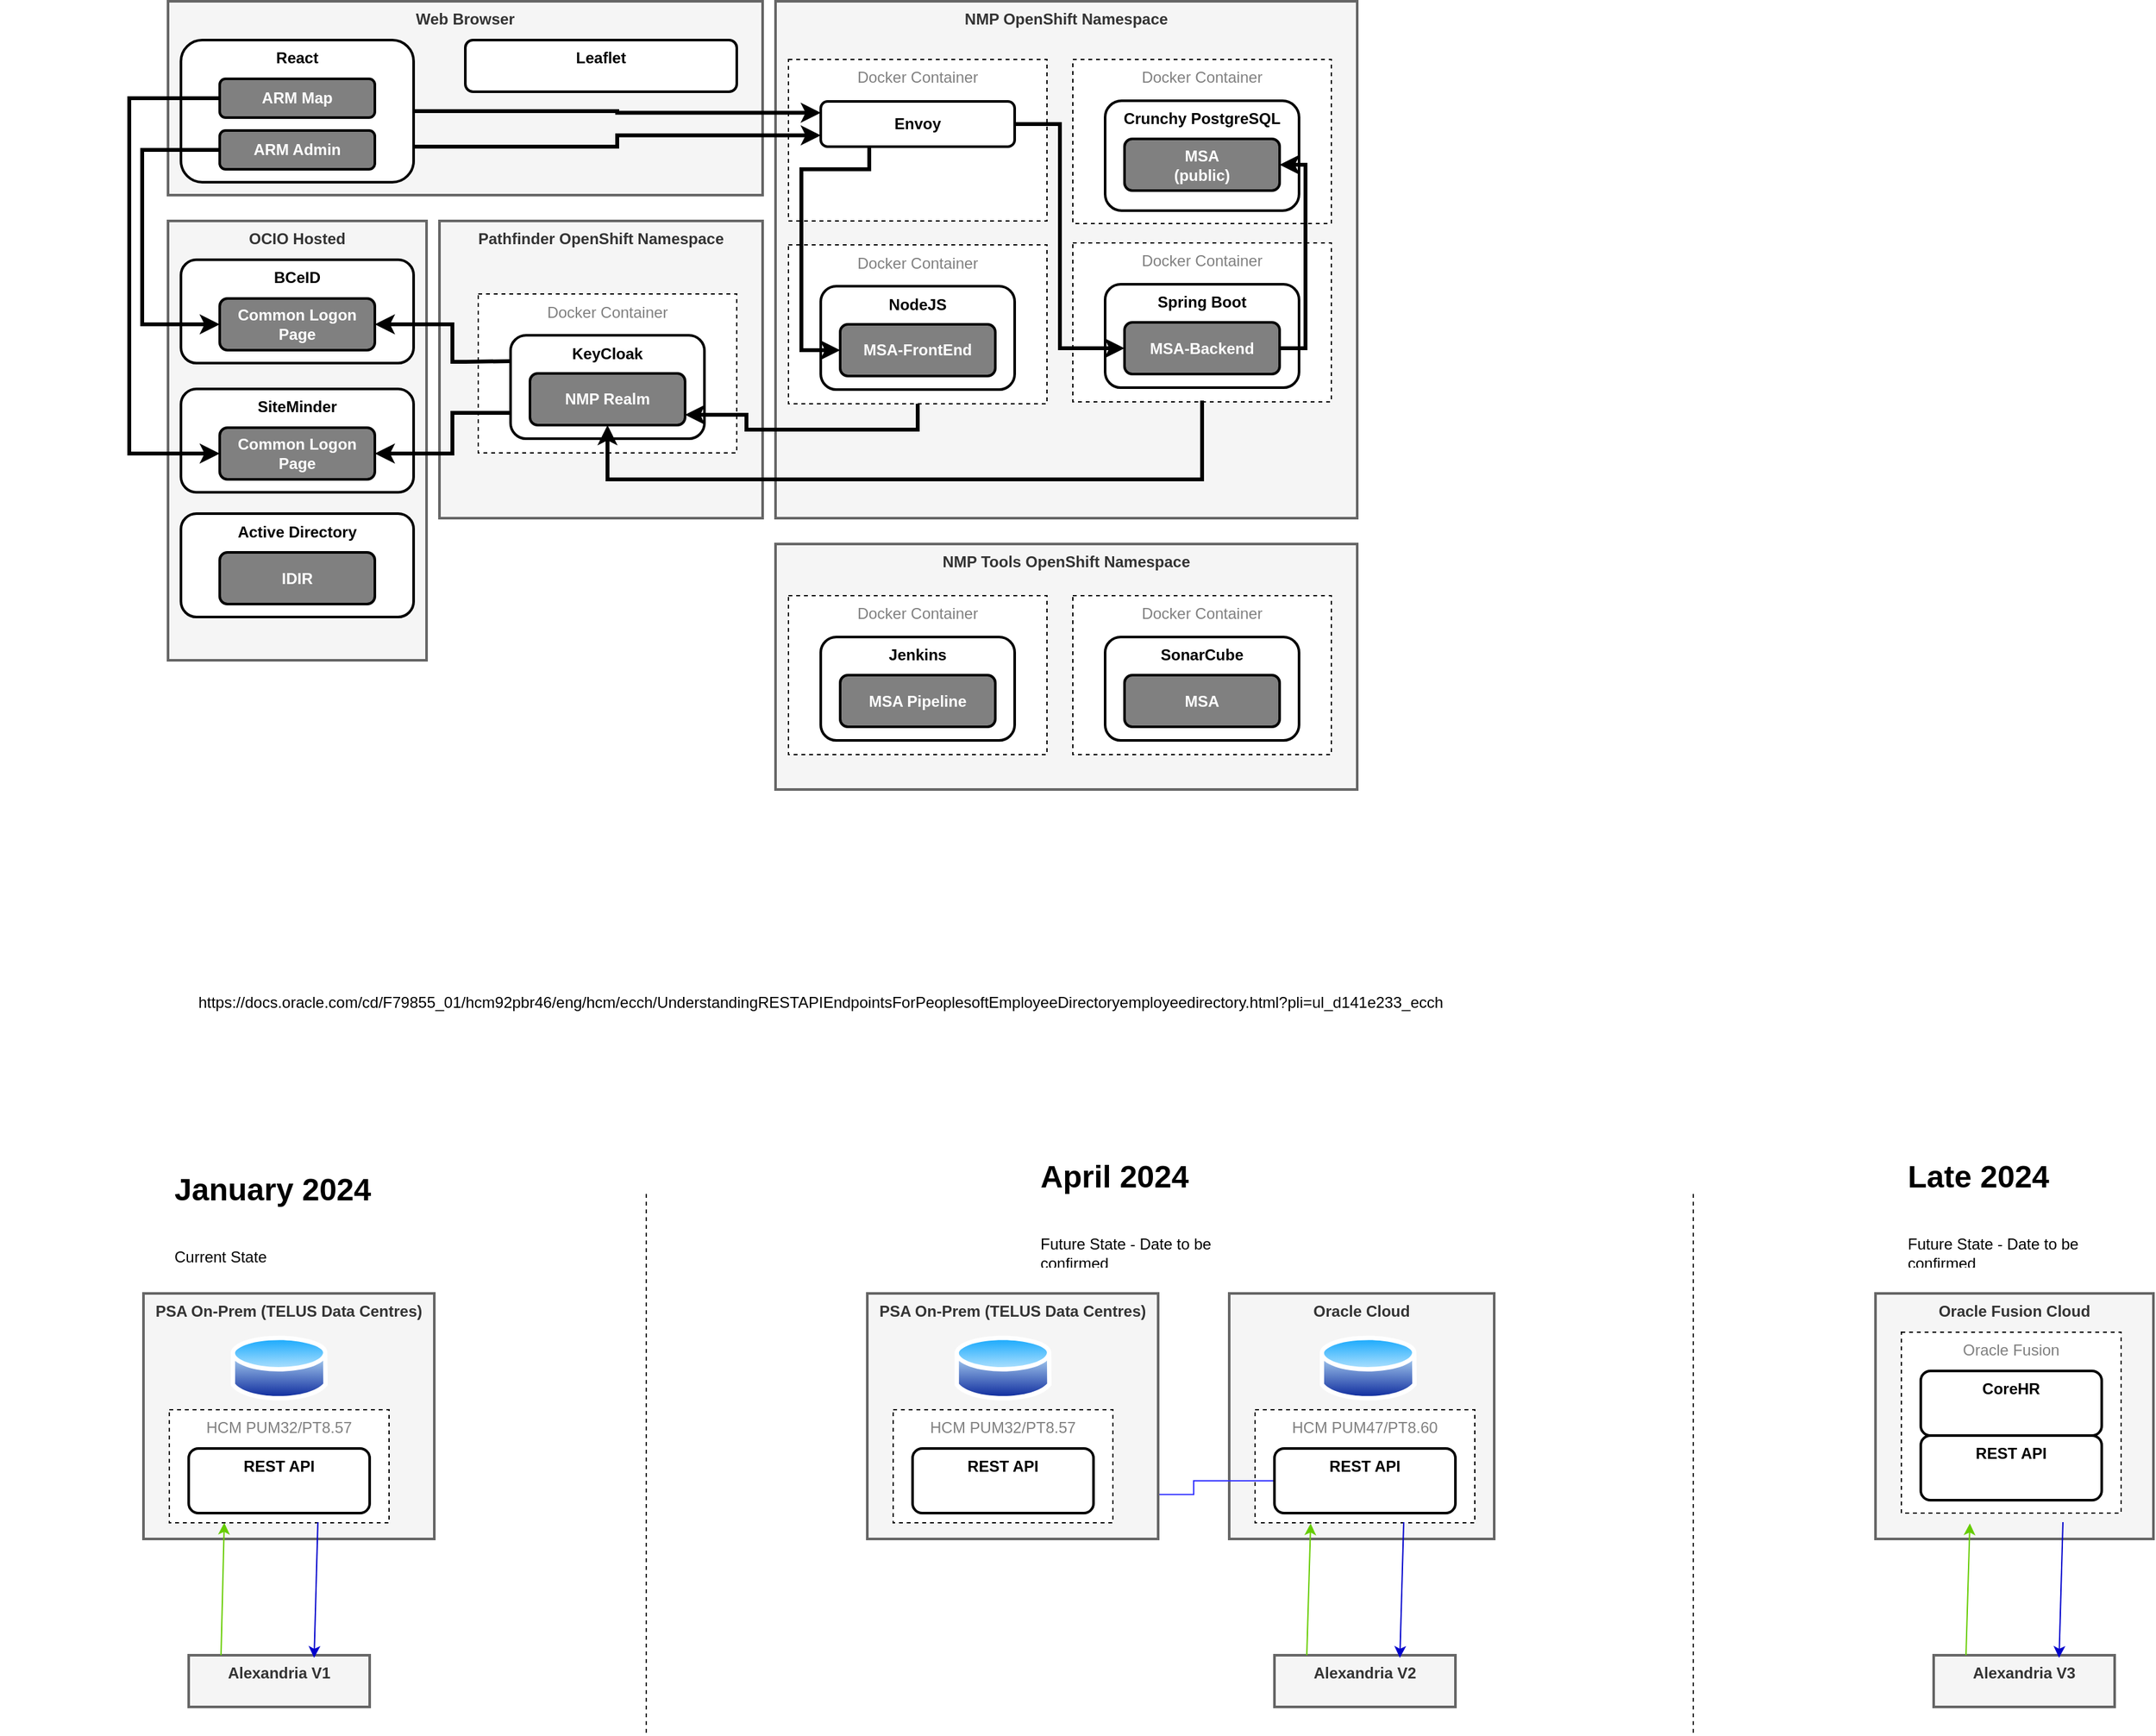 <mxfile version="22.0.3" type="device" pages="2">
  <diagram id="6HLd_mwrC9RvBNphtoS-" name="Architecture Diagram">
    <mxGraphModel dx="1217" dy="875" grid="1" gridSize="10" guides="1" tooltips="1" connect="1" arrows="1" fold="1" page="1" pageScale="1" pageWidth="2339" pageHeight="3300" math="0" shadow="0">
      <root>
        <mxCell id="K_QBuxMU5SZqhzT2xsRf-0" />
        <mxCell id="K_QBuxMU5SZqhzT2xsRf-1" parent="K_QBuxMU5SZqhzT2xsRf-0" />
        <mxCell id="K_QBuxMU5SZqhzT2xsRf-27" value="Pathfinder OpenShift Namespace" style="rounded=0;whiteSpace=wrap;html=1;verticalAlign=top;fillColor=#f5f5f5;strokeColor=#666666;fontColor=#333333;strokeWidth=2;fontStyle=1" parent="K_QBuxMU5SZqhzT2xsRf-1" vertex="1">
          <mxGeometry x="370" y="330" width="250" height="230" as="geometry" />
        </mxCell>
        <mxCell id="K_QBuxMU5SZqhzT2xsRf-2" value="Web Browser" style="rounded=0;whiteSpace=wrap;html=1;verticalAlign=top;fillColor=#f5f5f5;strokeColor=#666666;fontColor=#333333;strokeWidth=2;fontStyle=1" parent="K_QBuxMU5SZqhzT2xsRf-1" vertex="1">
          <mxGeometry x="160" y="160" width="460" height="150" as="geometry" />
        </mxCell>
        <mxCell id="K_QBuxMU5SZqhzT2xsRf-3" value="React" style="rounded=1;whiteSpace=wrap;html=1;strokeWidth=2;verticalAlign=top;fontStyle=1" parent="K_QBuxMU5SZqhzT2xsRf-1" vertex="1">
          <mxGeometry x="170" y="190" width="180" height="110" as="geometry" />
        </mxCell>
        <mxCell id="K_QBuxMU5SZqhzT2xsRf-4" value="ARM Map" style="rounded=1;whiteSpace=wrap;html=1;strokeWidth=2;fillColor=#808080;fontColor=#FFFFFF;fontStyle=1" parent="K_QBuxMU5SZqhzT2xsRf-1" vertex="1">
          <mxGeometry x="200" y="220" width="120" height="30" as="geometry" />
        </mxCell>
        <mxCell id="K_QBuxMU5SZqhzT2xsRf-5" value="ARM Admin" style="rounded=1;whiteSpace=wrap;html=1;strokeWidth=2;fillColor=#808080;fontColor=#FFFFFF;fontStyle=1;" parent="K_QBuxMU5SZqhzT2xsRf-1" vertex="1">
          <mxGeometry x="200" y="260" width="120" height="30" as="geometry" />
        </mxCell>
        <mxCell id="K_QBuxMU5SZqhzT2xsRf-6" value="OCIO Hosted" style="rounded=0;whiteSpace=wrap;html=1;verticalAlign=top;fillColor=#f5f5f5;strokeColor=#666666;fontColor=#333333;strokeWidth=2;fontStyle=1" parent="K_QBuxMU5SZqhzT2xsRf-1" vertex="1">
          <mxGeometry x="160" y="330" width="200" height="340" as="geometry" />
        </mxCell>
        <mxCell id="K_QBuxMU5SZqhzT2xsRf-7" value="SiteMinder" style="rounded=1;whiteSpace=wrap;html=1;strokeWidth=2;verticalAlign=top;fontStyle=1" parent="K_QBuxMU5SZqhzT2xsRf-1" vertex="1">
          <mxGeometry x="170" y="460" width="180" height="80" as="geometry" />
        </mxCell>
        <mxCell id="K_QBuxMU5SZqhzT2xsRf-8" value="Common Logon Page" style="rounded=1;whiteSpace=wrap;html=1;strokeWidth=2;fillColor=#808080;fontColor=#FFFFFF;fontStyle=1" parent="K_QBuxMU5SZqhzT2xsRf-1" vertex="1">
          <mxGeometry x="200" y="490" width="120" height="40" as="geometry" />
        </mxCell>
        <mxCell id="K_QBuxMU5SZqhzT2xsRf-10" value="BCeID" style="rounded=1;whiteSpace=wrap;html=1;strokeWidth=2;verticalAlign=top;fontStyle=1" parent="K_QBuxMU5SZqhzT2xsRf-1" vertex="1">
          <mxGeometry x="170" y="360" width="180" height="80" as="geometry" />
        </mxCell>
        <mxCell id="K_QBuxMU5SZqhzT2xsRf-11" value="Common Logon Page" style="rounded=1;whiteSpace=wrap;html=1;strokeWidth=2;fillColor=#808080;fontColor=#FFFFFF;fontStyle=1" parent="K_QBuxMU5SZqhzT2xsRf-1" vertex="1">
          <mxGeometry x="200" y="390" width="120" height="40" as="geometry" />
        </mxCell>
        <mxCell id="K_QBuxMU5SZqhzT2xsRf-12" style="edgeStyle=orthogonalEdgeStyle;rounded=0;orthogonalLoop=1;jettySize=auto;html=1;startArrow=classic;startFill=1;endArrow=none;endFill=0;fontColor=#FFFFFF;entryX=0;entryY=0.5;entryDx=0;entryDy=0;strokeWidth=3;exitX=0;exitY=0.5;exitDx=0;exitDy=0;" parent="K_QBuxMU5SZqhzT2xsRf-1" source="K_QBuxMU5SZqhzT2xsRf-8" target="K_QBuxMU5SZqhzT2xsRf-4" edge="1">
          <mxGeometry relative="1" as="geometry">
            <mxPoint x="100" y="245" as="targetPoint" />
            <mxPoint x="200" y="410" as="sourcePoint" />
            <Array as="points">
              <mxPoint x="130" y="510" />
              <mxPoint x="130" y="235" />
            </Array>
          </mxGeometry>
        </mxCell>
        <mxCell id="K_QBuxMU5SZqhzT2xsRf-13" style="edgeStyle=orthogonalEdgeStyle;rounded=0;orthogonalLoop=1;jettySize=auto;html=1;startArrow=classic;startFill=1;endArrow=none;endFill=0;fontColor=#FFFFFF;strokeWidth=3;exitX=0;exitY=0.5;exitDx=0;exitDy=0;" parent="K_QBuxMU5SZqhzT2xsRf-1" source="K_QBuxMU5SZqhzT2xsRf-11" edge="1">
          <mxGeometry relative="1" as="geometry">
            <mxPoint x="200" y="275" as="targetPoint" />
            <mxPoint x="210" y="420" as="sourcePoint" />
            <Array as="points">
              <mxPoint x="140" y="410" />
              <mxPoint x="140" y="275" />
            </Array>
          </mxGeometry>
        </mxCell>
        <mxCell id="K_QBuxMU5SZqhzT2xsRf-16" value="NMP OpenShift Namespace" style="rounded=0;whiteSpace=wrap;html=1;verticalAlign=top;fillColor=#f5f5f5;strokeColor=#666666;fontColor=#333333;strokeWidth=2;fontStyle=1" parent="K_QBuxMU5SZqhzT2xsRf-1" vertex="1">
          <mxGeometry x="630" y="160" width="450" height="400" as="geometry" />
        </mxCell>
        <mxCell id="K_QBuxMU5SZqhzT2xsRf-20" value="Docker Container" style="rounded=0;whiteSpace=wrap;html=1;strokeWidth=1;fillColor=#FFFFFF;fontColor=#808080;dashed=1;verticalAlign=top;" parent="K_QBuxMU5SZqhzT2xsRf-1" vertex="1">
          <mxGeometry x="640" y="205" width="200" height="125" as="geometry" />
        </mxCell>
        <mxCell id="K_QBuxMU5SZqhzT2xsRf-21" value="Envoy" style="rounded=1;whiteSpace=wrap;html=1;strokeWidth=2;verticalAlign=middle;fontStyle=1" parent="K_QBuxMU5SZqhzT2xsRf-1" vertex="1">
          <mxGeometry x="665" y="237.5" width="150" height="35" as="geometry" />
        </mxCell>
        <mxCell id="K_QBuxMU5SZqhzT2xsRf-22" style="edgeStyle=orthogonalEdgeStyle;rounded=0;orthogonalLoop=1;jettySize=auto;html=1;startArrow=classic;startFill=1;endArrow=none;endFill=0;fontColor=#FFFFFF;strokeWidth=3;exitX=0;exitY=0.25;exitDx=0;exitDy=0;" parent="K_QBuxMU5SZqhzT2xsRf-1" source="K_QBuxMU5SZqhzT2xsRf-21" target="K_QBuxMU5SZqhzT2xsRf-3" edge="1">
          <mxGeometry relative="1" as="geometry">
            <mxPoint x="600" y="246" as="targetPoint" />
            <mxPoint x="210" y="519.667" as="sourcePoint" />
          </mxGeometry>
        </mxCell>
        <mxCell id="K_QBuxMU5SZqhzT2xsRf-23" style="edgeStyle=orthogonalEdgeStyle;rounded=0;orthogonalLoop=1;jettySize=auto;html=1;startArrow=classic;startFill=1;endArrow=none;endFill=0;fontColor=#FFFFFF;strokeWidth=3;exitX=0;exitY=0.75;exitDx=0;exitDy=0;entryX=1;entryY=0.75;entryDx=0;entryDy=0;" parent="K_QBuxMU5SZqhzT2xsRf-1" source="K_QBuxMU5SZqhzT2xsRf-21" target="K_QBuxMU5SZqhzT2xsRf-3" edge="1">
          <mxGeometry relative="1" as="geometry">
            <mxPoint x="329.69" y="244.759" as="targetPoint" />
            <mxPoint x="424.862" y="255.103" as="sourcePoint" />
          </mxGeometry>
        </mxCell>
        <mxCell id="K_QBuxMU5SZqhzT2xsRf-24" value="Docker Container" style="rounded=0;whiteSpace=wrap;html=1;strokeWidth=1;fillColor=#FFFFFF;fontColor=#808080;dashed=1;verticalAlign=top;" parent="K_QBuxMU5SZqhzT2xsRf-1" vertex="1">
          <mxGeometry x="400" y="386.5" width="200" height="123" as="geometry" />
        </mxCell>
        <mxCell id="K_QBuxMU5SZqhzT2xsRf-25" value="KeyCloak" style="rounded=1;whiteSpace=wrap;html=1;strokeWidth=2;verticalAlign=top;fontStyle=1" parent="K_QBuxMU5SZqhzT2xsRf-1" vertex="1">
          <mxGeometry x="425" y="418.5" width="150" height="80" as="geometry" />
        </mxCell>
        <mxCell id="K_QBuxMU5SZqhzT2xsRf-26" style="edgeStyle=orthogonalEdgeStyle;rounded=0;orthogonalLoop=1;jettySize=auto;html=1;startArrow=classic;startFill=1;endArrow=none;endFill=0;fontColor=#FFFFFF;entryX=0;entryY=0.75;entryDx=0;entryDy=0;strokeWidth=3;exitX=1;exitY=0.5;exitDx=0;exitDy=0;" parent="K_QBuxMU5SZqhzT2xsRf-1" source="K_QBuxMU5SZqhzT2xsRf-8" target="K_QBuxMU5SZqhzT2xsRf-25" edge="1">
          <mxGeometry relative="1" as="geometry">
            <mxPoint x="330" y="284.667" as="targetPoint" />
            <mxPoint x="425" y="273.833" as="sourcePoint" />
            <Array as="points">
              <mxPoint x="380" y="510" />
              <mxPoint x="380" y="479" />
            </Array>
          </mxGeometry>
        </mxCell>
        <mxCell id="K_QBuxMU5SZqhzT2xsRf-28" style="edgeStyle=orthogonalEdgeStyle;rounded=0;orthogonalLoop=1;jettySize=auto;html=1;startArrow=classic;startFill=1;endArrow=none;endFill=0;fontColor=#FFFFFF;entryX=0;entryY=0.25;entryDx=0;entryDy=0;strokeWidth=3;exitX=1;exitY=0.5;exitDx=0;exitDy=0;" parent="K_QBuxMU5SZqhzT2xsRf-1" source="K_QBuxMU5SZqhzT2xsRf-11" target="K_QBuxMU5SZqhzT2xsRf-25" edge="1">
          <mxGeometry relative="1" as="geometry">
            <mxPoint x="435" y="476.222" as="targetPoint" />
            <mxPoint x="330" y="520.111" as="sourcePoint" />
            <Array as="points">
              <mxPoint x="380" y="410" />
              <mxPoint x="380" y="439" />
              <mxPoint x="390" y="439" />
            </Array>
          </mxGeometry>
        </mxCell>
        <mxCell id="K_QBuxMU5SZqhzT2xsRf-29" value="NMP Realm" style="rounded=1;whiteSpace=wrap;html=1;strokeWidth=2;fillColor=#808080;fontColor=#FFFFFF;fontStyle=1" parent="K_QBuxMU5SZqhzT2xsRf-1" vertex="1">
          <mxGeometry x="440" y="448" width="120" height="40" as="geometry" />
        </mxCell>
        <mxCell id="aTq_rxurhhqoBLeHw6l6-2" style="edgeStyle=orthogonalEdgeStyle;rounded=0;orthogonalLoop=1;jettySize=auto;html=1;startArrow=classic;startFill=1;endArrow=none;endFill=0;strokeWidth=3;fontColor=#FFFFFF;exitX=0.9;exitY=0.769;exitDx=0;exitDy=0;exitPerimeter=0;entryX=0.5;entryY=1;entryDx=0;entryDy=0;" parent="K_QBuxMU5SZqhzT2xsRf-1" source="K_QBuxMU5SZqhzT2xsRf-25" target="K_QBuxMU5SZqhzT2xsRf-32" edge="1">
          <mxGeometry relative="1" as="geometry">
            <mxPoint x="740" y="490" as="targetPoint" />
            <Array as="points" />
          </mxGeometry>
        </mxCell>
        <mxCell id="K_QBuxMU5SZqhzT2xsRf-32" value="Docker Container" style="rounded=0;whiteSpace=wrap;html=1;strokeWidth=1;fillColor=#FFFFFF;fontColor=#808080;dashed=1;verticalAlign=top;" parent="K_QBuxMU5SZqhzT2xsRf-1" vertex="1">
          <mxGeometry x="640" y="348.5" width="200" height="123" as="geometry" />
        </mxCell>
        <mxCell id="K_QBuxMU5SZqhzT2xsRf-33" value="NodeJS" style="rounded=1;whiteSpace=wrap;html=1;strokeWidth=2;verticalAlign=top;fontStyle=1" parent="K_QBuxMU5SZqhzT2xsRf-1" vertex="1">
          <mxGeometry x="665" y="380.5" width="150" height="80" as="geometry" />
        </mxCell>
        <mxCell id="K_QBuxMU5SZqhzT2xsRf-34" value="MSA-FrontEnd" style="rounded=1;whiteSpace=wrap;html=1;strokeWidth=2;fillColor=#808080;fontColor=#FFFFFF;fontStyle=1" parent="K_QBuxMU5SZqhzT2xsRf-1" vertex="1">
          <mxGeometry x="680" y="410" width="120" height="40" as="geometry" />
        </mxCell>
        <mxCell id="K_QBuxMU5SZqhzT2xsRf-35" style="edgeStyle=orthogonalEdgeStyle;rounded=0;orthogonalLoop=1;jettySize=auto;html=1;startArrow=classic;startFill=1;endArrow=none;endFill=0;fontColor=#FFFFFF;entryX=0.25;entryY=1;entryDx=0;entryDy=0;strokeWidth=3;exitX=0;exitY=0.5;exitDx=0;exitDy=0;" parent="K_QBuxMU5SZqhzT2xsRf-1" source="K_QBuxMU5SZqhzT2xsRf-34" target="K_QBuxMU5SZqhzT2xsRf-21" edge="1">
          <mxGeometry relative="1" as="geometry">
            <mxPoint x="330" y="285" as="targetPoint" />
            <mxPoint x="675" y="274" as="sourcePoint" />
            <Array as="points">
              <mxPoint x="650" y="430" />
              <mxPoint x="650" y="290" />
              <mxPoint x="702" y="290" />
            </Array>
          </mxGeometry>
        </mxCell>
        <mxCell id="K_QBuxMU5SZqhzT2xsRf-45" value="Docker Container" style="rounded=0;whiteSpace=wrap;html=1;strokeWidth=1;fillColor=#FFFFFF;fontColor=#808080;dashed=1;verticalAlign=top;" parent="K_QBuxMU5SZqhzT2xsRf-1" vertex="1">
          <mxGeometry x="860" y="347" width="200" height="123" as="geometry" />
        </mxCell>
        <mxCell id="K_QBuxMU5SZqhzT2xsRf-46" value="Spring Boot" style="rounded=1;whiteSpace=wrap;html=1;strokeWidth=2;verticalAlign=top;fontStyle=1" parent="K_QBuxMU5SZqhzT2xsRf-1" vertex="1">
          <mxGeometry x="885" y="379" width="150" height="80" as="geometry" />
        </mxCell>
        <mxCell id="K_QBuxMU5SZqhzT2xsRf-47" value="MSA-Backend" style="rounded=1;whiteSpace=wrap;html=1;strokeWidth=2;fillColor=#808080;fontColor=#FFFFFF;fontStyle=1" parent="K_QBuxMU5SZqhzT2xsRf-1" vertex="1">
          <mxGeometry x="900" y="408.5" width="120" height="40" as="geometry" />
        </mxCell>
        <mxCell id="K_QBuxMU5SZqhzT2xsRf-49" style="edgeStyle=orthogonalEdgeStyle;rounded=0;orthogonalLoop=1;jettySize=auto;html=1;startArrow=classic;startFill=1;endArrow=none;endFill=0;fontColor=#FFFFFF;entryX=1;entryY=0.5;entryDx=0;entryDy=0;strokeWidth=3;exitX=0;exitY=0.5;exitDx=0;exitDy=0;" parent="K_QBuxMU5SZqhzT2xsRf-1" source="K_QBuxMU5SZqhzT2xsRf-47" target="K_QBuxMU5SZqhzT2xsRf-21" edge="1">
          <mxGeometry relative="1" as="geometry">
            <mxPoint x="825" y="264.667" as="targetPoint" />
            <mxPoint x="910" y="579.667" as="sourcePoint" />
            <Array as="points">
              <mxPoint x="850" y="429" />
              <mxPoint x="850" y="255" />
            </Array>
          </mxGeometry>
        </mxCell>
        <mxCell id="K_QBuxMU5SZqhzT2xsRf-51" value="Docker Container" style="rounded=0;whiteSpace=wrap;html=1;strokeWidth=1;fillColor=#FFFFFF;fontColor=#808080;dashed=1;verticalAlign=top;" parent="K_QBuxMU5SZqhzT2xsRf-1" vertex="1">
          <mxGeometry x="860" y="205" width="200" height="127" as="geometry" />
        </mxCell>
        <mxCell id="K_QBuxMU5SZqhzT2xsRf-52" value="Crunchy PostgreSQL" style="rounded=1;whiteSpace=wrap;html=1;strokeWidth=2;verticalAlign=top;fontStyle=1" parent="K_QBuxMU5SZqhzT2xsRf-1" vertex="1">
          <mxGeometry x="885" y="237" width="150" height="85" as="geometry" />
        </mxCell>
        <mxCell id="K_QBuxMU5SZqhzT2xsRf-53" value="MSA&lt;br&gt;(public)" style="rounded=1;whiteSpace=wrap;html=1;strokeWidth=2;fillColor=#808080;fontColor=#FFFFFF;fontStyle=1" parent="K_QBuxMU5SZqhzT2xsRf-1" vertex="1">
          <mxGeometry x="900" y="266.5" width="120" height="40" as="geometry" />
        </mxCell>
        <mxCell id="K_QBuxMU5SZqhzT2xsRf-61" style="rounded=0;orthogonalLoop=1;jettySize=auto;html=1;startArrow=classic;startFill=1;endArrow=none;endFill=0;fontColor=#FFFFFF;entryX=1;entryY=0.5;entryDx=0;entryDy=0;strokeWidth=3;edgeStyle=orthogonalEdgeStyle;exitX=1;exitY=0.5;exitDx=0;exitDy=0;" parent="K_QBuxMU5SZqhzT2xsRf-1" source="K_QBuxMU5SZqhzT2xsRf-53" target="K_QBuxMU5SZqhzT2xsRf-47" edge="1">
          <mxGeometry relative="1" as="geometry">
            <mxPoint x="1030.143" y="296.571" as="targetPoint" />
            <mxPoint x="1120" y="514" as="sourcePoint" />
          </mxGeometry>
        </mxCell>
        <mxCell id="K_QBuxMU5SZqhzT2xsRf-102" value="Active Directory" style="rounded=1;whiteSpace=wrap;html=1;strokeWidth=2;verticalAlign=top;fontStyle=1" parent="K_QBuxMU5SZqhzT2xsRf-1" vertex="1">
          <mxGeometry x="170" y="556.5" width="180" height="80" as="geometry" />
        </mxCell>
        <mxCell id="K_QBuxMU5SZqhzT2xsRf-103" value="IDIR" style="rounded=1;whiteSpace=wrap;html=1;strokeWidth=2;fillColor=#808080;fontColor=#FFFFFF;fontStyle=1" parent="K_QBuxMU5SZqhzT2xsRf-1" vertex="1">
          <mxGeometry x="200" y="586.5" width="120" height="40" as="geometry" />
        </mxCell>
        <mxCell id="K_QBuxMU5SZqhzT2xsRf-111" value="NMP Tools OpenShift Namespace" style="rounded=0;whiteSpace=wrap;html=1;verticalAlign=top;fillColor=#f5f5f5;strokeColor=#666666;fontColor=#333333;strokeWidth=2;fontStyle=1" parent="K_QBuxMU5SZqhzT2xsRf-1" vertex="1">
          <mxGeometry x="630" y="580" width="450" height="190" as="geometry" />
        </mxCell>
        <mxCell id="K_QBuxMU5SZqhzT2xsRf-112" value="Docker Container" style="rounded=0;whiteSpace=wrap;html=1;strokeWidth=1;fillColor=#FFFFFF;fontColor=#808080;dashed=1;verticalAlign=top;" parent="K_QBuxMU5SZqhzT2xsRf-1" vertex="1">
          <mxGeometry x="640" y="620" width="200" height="123" as="geometry" />
        </mxCell>
        <mxCell id="K_QBuxMU5SZqhzT2xsRf-113" value="Jenkins" style="rounded=1;whiteSpace=wrap;html=1;strokeWidth=2;verticalAlign=top;fontStyle=1" parent="K_QBuxMU5SZqhzT2xsRf-1" vertex="1">
          <mxGeometry x="665" y="652" width="150" height="80" as="geometry" />
        </mxCell>
        <mxCell id="K_QBuxMU5SZqhzT2xsRf-114" value="MSA Pipeline" style="rounded=1;whiteSpace=wrap;html=1;strokeWidth=2;fillColor=#808080;fontColor=#FFFFFF;fontStyle=1" parent="K_QBuxMU5SZqhzT2xsRf-1" vertex="1">
          <mxGeometry x="680" y="681.5" width="120" height="40" as="geometry" />
        </mxCell>
        <mxCell id="K_QBuxMU5SZqhzT2xsRf-115" value="Docker Container" style="rounded=0;whiteSpace=wrap;html=1;strokeWidth=1;fillColor=#FFFFFF;fontColor=#808080;dashed=1;verticalAlign=top;" parent="K_QBuxMU5SZqhzT2xsRf-1" vertex="1">
          <mxGeometry x="860" y="620" width="200" height="123" as="geometry" />
        </mxCell>
        <mxCell id="K_QBuxMU5SZqhzT2xsRf-116" value="SonarCube" style="rounded=1;whiteSpace=wrap;html=1;strokeWidth=2;verticalAlign=top;fontStyle=1" parent="K_QBuxMU5SZqhzT2xsRf-1" vertex="1">
          <mxGeometry x="885" y="652" width="150" height="80" as="geometry" />
        </mxCell>
        <mxCell id="K_QBuxMU5SZqhzT2xsRf-117" value="MSA" style="rounded=1;whiteSpace=wrap;html=1;strokeWidth=2;fillColor=#808080;fontColor=#FFFFFF;fontStyle=1" parent="K_QBuxMU5SZqhzT2xsRf-1" vertex="1">
          <mxGeometry x="900" y="681.5" width="120" height="40" as="geometry" />
        </mxCell>
        <mxCell id="K_QBuxMU5SZqhzT2xsRf-127" style="edgeStyle=orthogonalEdgeStyle;rounded=0;orthogonalLoop=1;jettySize=auto;html=1;startArrow=classic;startFill=1;endArrow=none;endFill=0;fontColor=#FFFFFF;strokeWidth=3;exitX=0.5;exitY=1;exitDx=0;exitDy=0;" parent="K_QBuxMU5SZqhzT2xsRf-1" source="K_QBuxMU5SZqhzT2xsRf-29" edge="1">
          <mxGeometry relative="1" as="geometry">
            <mxPoint x="960" y="469" as="targetPoint" />
            <mxPoint x="690.429" y="440.286" as="sourcePoint" />
            <Array as="points">
              <mxPoint x="500" y="530" />
              <mxPoint x="960" y="530" />
            </Array>
          </mxGeometry>
        </mxCell>
        <mxCell id="H0808T7LbgmQlt8iYk5f-0" value="PSA On-Prem (TELUS Data Centres)" style="rounded=0;whiteSpace=wrap;html=1;verticalAlign=top;fillColor=#f5f5f5;strokeColor=#666666;fontColor=#333333;strokeWidth=2;fontStyle=1" parent="K_QBuxMU5SZqhzT2xsRf-1" vertex="1">
          <mxGeometry x="141" y="1160" width="225" height="190" as="geometry" />
        </mxCell>
        <mxCell id="ur1oqbzwGykv04NxZ4R9-0" value="Leaflet" style="rounded=1;whiteSpace=wrap;html=1;strokeWidth=2;verticalAlign=top;fontStyle=1" parent="K_QBuxMU5SZqhzT2xsRf-1" vertex="1">
          <mxGeometry x="390" y="190" width="210" height="40" as="geometry" />
        </mxCell>
        <mxCell id="H0808T7LbgmQlt8iYk5f-2" value="HCM&amp;nbsp;PUM32/PT8.57" style="rounded=0;whiteSpace=wrap;html=1;strokeWidth=1;fillColor=#FFFFFF;fontColor=#808080;dashed=1;verticalAlign=top;" parent="K_QBuxMU5SZqhzT2xsRf-1" vertex="1">
          <mxGeometry x="161" y="1250" width="170" height="87.5" as="geometry" />
        </mxCell>
        <mxCell id="H0808T7LbgmQlt8iYk5f-1" value="REST API" style="rounded=1;whiteSpace=wrap;html=1;strokeWidth=2;verticalAlign=top;fontStyle=1" parent="K_QBuxMU5SZqhzT2xsRf-1" vertex="1">
          <mxGeometry x="176" y="1280" width="140" height="50" as="geometry" />
        </mxCell>
        <mxCell id="H0808T7LbgmQlt8iYk5f-3" value="Oracle Cloud" style="rounded=0;whiteSpace=wrap;html=1;verticalAlign=top;fillColor=#f5f5f5;strokeColor=#666666;fontColor=#333333;strokeWidth=2;fontStyle=1" parent="K_QBuxMU5SZqhzT2xsRf-1" vertex="1">
          <mxGeometry x="981" y="1160" width="205" height="190" as="geometry" />
        </mxCell>
        <mxCell id="H0808T7LbgmQlt8iYk5f-4" value="HCM PUM47/PT8.60" style="rounded=0;whiteSpace=wrap;html=1;strokeWidth=1;fillColor=#FFFFFF;fontColor=#808080;dashed=1;verticalAlign=top;" parent="K_QBuxMU5SZqhzT2xsRf-1" vertex="1">
          <mxGeometry x="1001" y="1250" width="170" height="87.5" as="geometry" />
        </mxCell>
        <mxCell id="83dbfklEoPL2HC-YHvik-24" style="edgeStyle=orthogonalEdgeStyle;rounded=0;orthogonalLoop=1;jettySize=auto;html=1;entryX=1;entryY=0.75;entryDx=0;entryDy=0;strokeColor=#3333FF;" parent="K_QBuxMU5SZqhzT2xsRf-1" source="H0808T7LbgmQlt8iYk5f-5" target="83dbfklEoPL2HC-YHvik-21" edge="1">
          <mxGeometry relative="1" as="geometry" />
        </mxCell>
        <mxCell id="H0808T7LbgmQlt8iYk5f-5" value="REST API" style="rounded=1;whiteSpace=wrap;html=1;strokeWidth=2;verticalAlign=top;fontStyle=1" parent="K_QBuxMU5SZqhzT2xsRf-1" vertex="1">
          <mxGeometry x="1016" y="1280" width="140" height="50" as="geometry" />
        </mxCell>
        <mxCell id="H0808T7LbgmQlt8iYk5f-6" value="Oracle Fusion Cloud" style="rounded=0;whiteSpace=wrap;html=1;verticalAlign=top;fillColor=#f5f5f5;strokeColor=#666666;fontColor=#333333;strokeWidth=2;fontStyle=1" parent="K_QBuxMU5SZqhzT2xsRf-1" vertex="1">
          <mxGeometry x="1481" y="1160" width="215" height="190" as="geometry" />
        </mxCell>
        <mxCell id="H0808T7LbgmQlt8iYk5f-7" value="Oracle Fusion" style="rounded=0;whiteSpace=wrap;html=1;strokeWidth=1;fillColor=#FFFFFF;fontColor=#808080;dashed=1;verticalAlign=top;" parent="K_QBuxMU5SZqhzT2xsRf-1" vertex="1">
          <mxGeometry x="1501" y="1190" width="170" height="140" as="geometry" />
        </mxCell>
        <mxCell id="H0808T7LbgmQlt8iYk5f-8" value="CoreHR" style="rounded=1;whiteSpace=wrap;html=1;strokeWidth=2;verticalAlign=top;fontStyle=1" parent="K_QBuxMU5SZqhzT2xsRf-1" vertex="1">
          <mxGeometry x="1516" y="1220" width="140" height="50" as="geometry" />
        </mxCell>
        <mxCell id="H0808T7LbgmQlt8iYk5f-9" value="https://docs.oracle.com/cd/F79855_01/hcm92pbr46/eng/hcm/ecch/UnderstandingRESTAPIEndpointsForPeoplesoftEmployeeDirectoryemployeedirectory.html?pli=ul_d141e233_ecch" style="text;html=1;strokeColor=none;fillColor=none;align=center;verticalAlign=middle;whiteSpace=wrap;rounded=0;" parent="K_QBuxMU5SZqhzT2xsRf-1" vertex="1">
          <mxGeometry x="30" y="920" width="1270" height="30" as="geometry" />
        </mxCell>
        <mxCell id="83dbfklEoPL2HC-YHvik-0" value="Alexandria V1" style="rounded=0;whiteSpace=wrap;html=1;verticalAlign=top;fillColor=#f5f5f5;strokeColor=#666666;fontColor=#333333;strokeWidth=2;fontStyle=1" parent="K_QBuxMU5SZqhzT2xsRf-1" vertex="1">
          <mxGeometry x="176" y="1440" width="140" height="40" as="geometry" />
        </mxCell>
        <mxCell id="83dbfklEoPL2HC-YHvik-2" value="" style="endArrow=classic;html=1;rounded=0;entryX=0.25;entryY=1;entryDx=0;entryDy=0;strokeColor=#66CC00;" parent="K_QBuxMU5SZqhzT2xsRf-1" target="H0808T7LbgmQlt8iYk5f-2" edge="1">
          <mxGeometry width="50" height="50" relative="1" as="geometry">
            <mxPoint x="201" y="1440" as="sourcePoint" />
            <mxPoint x="251" y="1390" as="targetPoint" />
          </mxGeometry>
        </mxCell>
        <mxCell id="83dbfklEoPL2HC-YHvik-3" value="" style="image;aspect=fixed;perimeter=ellipsePerimeter;html=1;align=center;shadow=0;dashed=0;spacingTop=3;image=img/lib/active_directory/database.svg;" parent="K_QBuxMU5SZqhzT2xsRf-1" vertex="1">
          <mxGeometry x="208.5" y="1190" width="75" height="55.5" as="geometry" />
        </mxCell>
        <mxCell id="83dbfklEoPL2HC-YHvik-4" value="" style="endArrow=classic;html=1;rounded=0;exitX=0.676;exitY=0.994;exitDx=0;exitDy=0;exitPerimeter=0;entryX=0.693;entryY=0.05;entryDx=0;entryDy=0;entryPerimeter=0;strokeColor=#0000CC;" parent="K_QBuxMU5SZqhzT2xsRf-1" source="H0808T7LbgmQlt8iYk5f-2" target="83dbfklEoPL2HC-YHvik-0" edge="1">
          <mxGeometry width="50" height="50" relative="1" as="geometry">
            <mxPoint x="576" y="1350" as="sourcePoint" />
            <mxPoint x="626" y="1300" as="targetPoint" />
          </mxGeometry>
        </mxCell>
        <mxCell id="83dbfklEoPL2HC-YHvik-5" value="" style="image;aspect=fixed;perimeter=ellipsePerimeter;html=1;align=center;shadow=0;dashed=0;spacingTop=3;image=img/lib/active_directory/database.svg;" parent="K_QBuxMU5SZqhzT2xsRf-1" vertex="1">
          <mxGeometry x="1051" y="1190" width="75" height="55.5" as="geometry" />
        </mxCell>
        <mxCell id="83dbfklEoPL2HC-YHvik-6" value="REST API" style="rounded=1;whiteSpace=wrap;html=1;strokeWidth=2;verticalAlign=top;fontStyle=1" parent="K_QBuxMU5SZqhzT2xsRf-1" vertex="1">
          <mxGeometry x="1516" y="1270" width="140" height="50" as="geometry" />
        </mxCell>
        <mxCell id="83dbfklEoPL2HC-YHvik-7" value="&lt;h1&gt;April 2024&lt;/h1&gt;&lt;div&gt;&lt;br&gt;&lt;/div&gt;&lt;div&gt;Future State - Date to be confirmed&lt;/div&gt;" style="text;html=1;strokeColor=none;fillColor=none;spacing=5;spacingTop=-20;whiteSpace=wrap;overflow=hidden;rounded=0;" parent="K_QBuxMU5SZqhzT2xsRf-1" vertex="1">
          <mxGeometry x="830" y="1050" width="170" height="90" as="geometry" />
        </mxCell>
        <mxCell id="83dbfklEoPL2HC-YHvik-8" value="&lt;h1&gt;January 2024&lt;/h1&gt;&lt;div&gt;&lt;br&gt;&lt;/div&gt;&lt;div&gt;Current State&lt;/div&gt;" style="text;html=1;strokeColor=none;fillColor=none;spacing=5;spacingTop=-20;whiteSpace=wrap;overflow=hidden;rounded=0;" parent="K_QBuxMU5SZqhzT2xsRf-1" vertex="1">
          <mxGeometry x="160" y="1060" width="170" height="90" as="geometry" />
        </mxCell>
        <mxCell id="83dbfklEoPL2HC-YHvik-9" value="&lt;h1&gt;Late 2024&lt;/h1&gt;&lt;div&gt;&lt;br&gt;&lt;/div&gt;&lt;div&gt;Future State - Date to be confirmed&lt;/div&gt;" style="text;html=1;strokeColor=none;fillColor=none;spacing=5;spacingTop=-20;whiteSpace=wrap;overflow=hidden;rounded=0;" parent="K_QBuxMU5SZqhzT2xsRf-1" vertex="1">
          <mxGeometry x="1501" y="1050" width="170" height="90" as="geometry" />
        </mxCell>
        <mxCell id="83dbfklEoPL2HC-YHvik-10" value="Alexandria V2" style="rounded=0;whiteSpace=wrap;html=1;verticalAlign=top;fillColor=#f5f5f5;strokeColor=#666666;fontColor=#333333;strokeWidth=2;fontStyle=1" parent="K_QBuxMU5SZqhzT2xsRf-1" vertex="1">
          <mxGeometry x="1016" y="1440" width="140" height="40" as="geometry" />
        </mxCell>
        <mxCell id="83dbfklEoPL2HC-YHvik-11" value="" style="endArrow=classic;html=1;rounded=0;entryX=0.25;entryY=1;entryDx=0;entryDy=0;strokeColor=#66CC00;" parent="K_QBuxMU5SZqhzT2xsRf-1" edge="1">
          <mxGeometry width="50" height="50" relative="1" as="geometry">
            <mxPoint x="1041" y="1440" as="sourcePoint" />
            <mxPoint x="1044" y="1338" as="targetPoint" />
          </mxGeometry>
        </mxCell>
        <mxCell id="83dbfklEoPL2HC-YHvik-12" value="" style="endArrow=classic;html=1;rounded=0;exitX=0.676;exitY=0.994;exitDx=0;exitDy=0;exitPerimeter=0;entryX=0.693;entryY=0.05;entryDx=0;entryDy=0;entryPerimeter=0;strokeColor=#0000CC;" parent="K_QBuxMU5SZqhzT2xsRf-1" target="83dbfklEoPL2HC-YHvik-10" edge="1">
          <mxGeometry width="50" height="50" relative="1" as="geometry">
            <mxPoint x="1116" y="1337" as="sourcePoint" />
            <mxPoint x="1466" y="1300" as="targetPoint" />
          </mxGeometry>
        </mxCell>
        <mxCell id="83dbfklEoPL2HC-YHvik-13" value="Alexandria V3" style="rounded=0;whiteSpace=wrap;html=1;verticalAlign=top;fillColor=#f5f5f5;strokeColor=#666666;fontColor=#333333;strokeWidth=2;fontStyle=1" parent="K_QBuxMU5SZqhzT2xsRf-1" vertex="1">
          <mxGeometry x="1526" y="1440" width="140" height="40" as="geometry" />
        </mxCell>
        <mxCell id="83dbfklEoPL2HC-YHvik-14" value="" style="endArrow=classic;html=1;rounded=0;entryX=0.25;entryY=1;entryDx=0;entryDy=0;strokeColor=#66CC00;" parent="K_QBuxMU5SZqhzT2xsRf-1" edge="1">
          <mxGeometry width="50" height="50" relative="1" as="geometry">
            <mxPoint x="1551" y="1440" as="sourcePoint" />
            <mxPoint x="1554" y="1338" as="targetPoint" />
          </mxGeometry>
        </mxCell>
        <mxCell id="83dbfklEoPL2HC-YHvik-15" value="" style="endArrow=classic;html=1;rounded=0;exitX=0.676;exitY=0.994;exitDx=0;exitDy=0;exitPerimeter=0;entryX=0.693;entryY=0.05;entryDx=0;entryDy=0;entryPerimeter=0;strokeColor=#0000CC;" parent="K_QBuxMU5SZqhzT2xsRf-1" target="83dbfklEoPL2HC-YHvik-13" edge="1">
          <mxGeometry width="50" height="50" relative="1" as="geometry">
            <mxPoint x="1626" y="1337" as="sourcePoint" />
            <mxPoint x="1976" y="1300" as="targetPoint" />
          </mxGeometry>
        </mxCell>
        <mxCell id="83dbfklEoPL2HC-YHvik-20" value="PSA On-Prem (TELUS Data Centres)" style="rounded=0;whiteSpace=wrap;html=1;verticalAlign=top;fillColor=#f5f5f5;strokeColor=#666666;fontColor=#333333;strokeWidth=2;fontStyle=1" parent="K_QBuxMU5SZqhzT2xsRf-1" vertex="1">
          <mxGeometry x="701" y="1160" width="225" height="190" as="geometry" />
        </mxCell>
        <mxCell id="83dbfklEoPL2HC-YHvik-21" value="HCM&amp;nbsp;PUM32/PT8.57" style="rounded=0;whiteSpace=wrap;html=1;strokeWidth=1;fillColor=#FFFFFF;fontColor=#808080;dashed=1;verticalAlign=top;" parent="K_QBuxMU5SZqhzT2xsRf-1" vertex="1">
          <mxGeometry x="721" y="1250" width="170" height="87.5" as="geometry" />
        </mxCell>
        <mxCell id="83dbfklEoPL2HC-YHvik-22" value="REST API" style="rounded=1;whiteSpace=wrap;html=1;strokeWidth=2;verticalAlign=top;fontStyle=1" parent="K_QBuxMU5SZqhzT2xsRf-1" vertex="1">
          <mxGeometry x="736" y="1280" width="140" height="50" as="geometry" />
        </mxCell>
        <mxCell id="83dbfklEoPL2HC-YHvik-23" value="" style="image;aspect=fixed;perimeter=ellipsePerimeter;html=1;align=center;shadow=0;dashed=0;spacingTop=3;image=img/lib/active_directory/database.svg;" parent="K_QBuxMU5SZqhzT2xsRf-1" vertex="1">
          <mxGeometry x="768.5" y="1190" width="75" height="55.5" as="geometry" />
        </mxCell>
        <mxCell id="Q9khXPtyyBbMng5Y_Kur-0" value="" style="endArrow=none;dashed=1;html=1;rounded=0;" parent="K_QBuxMU5SZqhzT2xsRf-1" edge="1">
          <mxGeometry width="50" height="50" relative="1" as="geometry">
            <mxPoint x="530" y="1500" as="sourcePoint" />
            <mxPoint x="530" y="1080" as="targetPoint" />
          </mxGeometry>
        </mxCell>
        <mxCell id="Q9khXPtyyBbMng5Y_Kur-1" value="" style="endArrow=none;dashed=1;html=1;rounded=0;" parent="K_QBuxMU5SZqhzT2xsRf-1" edge="1">
          <mxGeometry width="50" height="50" relative="1" as="geometry">
            <mxPoint x="1340" y="1500" as="sourcePoint" />
            <mxPoint x="1340" y="1080" as="targetPoint" />
          </mxGeometry>
        </mxCell>
      </root>
    </mxGraphModel>
  </diagram>
  <diagram id="aXngqmD9yoqnPbjMYugd" name="Page-2">
    <mxGraphModel dx="1321" dy="879" grid="1" gridSize="10" guides="1" tooltips="1" connect="1" arrows="1" fold="1" page="1" pageScale="1" pageWidth="1400" pageHeight="850" math="0" shadow="0">
      <root>
        <mxCell id="0" />
        <mxCell id="1" parent="0" />
      </root>
    </mxGraphModel>
  </diagram>
</mxfile>
